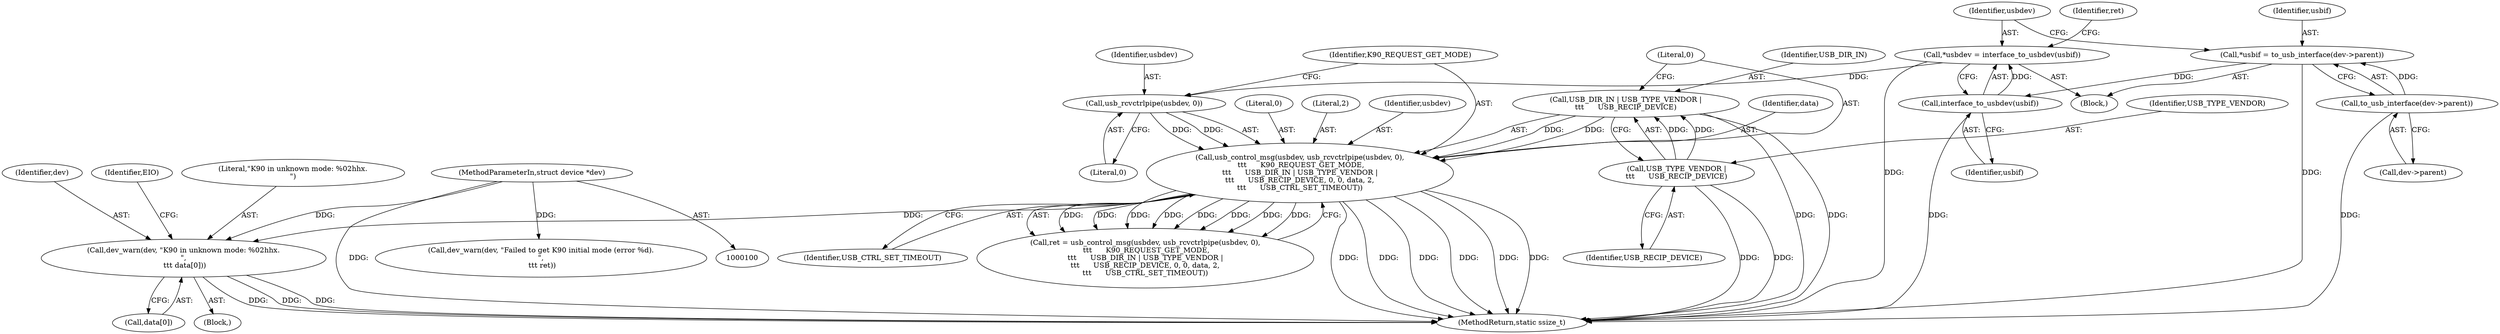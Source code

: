 digraph "0_linux_6d104af38b570d37aa32a5803b04c354f8ed513d_1@array" {
"1000166" [label="(Call,dev_warn(dev, \"K90 in unknown mode: %02hhx.\n\",\n \t\t\t data[0]))"];
"1000101" [label="(MethodParameterIn,struct device *dev)"];
"1000122" [label="(Call,usb_control_msg(usbdev, usb_rcvctrlpipe(usbdev, 0),\n \t\t\t      K90_REQUEST_GET_MODE,\n\t\t\t      USB_DIR_IN | USB_TYPE_VENDOR |\n\t\t\t      USB_RECIP_DEVICE, 0, 0, data, 2,\n\t\t\t      USB_CTRL_SET_TIMEOUT))"];
"1000124" [label="(Call,usb_rcvctrlpipe(usbdev, 0))"];
"1000114" [label="(Call,*usbdev = interface_to_usbdev(usbif))"];
"1000116" [label="(Call,interface_to_usbdev(usbif))"];
"1000107" [label="(Call,*usbif = to_usb_interface(dev->parent))"];
"1000109" [label="(Call,to_usb_interface(dev->parent))"];
"1000128" [label="(Call,USB_DIR_IN | USB_TYPE_VENDOR |\n\t\t\t      USB_RECIP_DEVICE)"];
"1000130" [label="(Call,USB_TYPE_VENDOR |\n\t\t\t      USB_RECIP_DEVICE)"];
"1000114" [label="(Call,*usbdev = interface_to_usbdev(usbif))"];
"1000169" [label="(Call,data[0])"];
"1000137" [label="(Identifier,USB_CTRL_SET_TIMEOUT)"];
"1000166" [label="(Call,dev_warn(dev, \"K90 in unknown mode: %02hhx.\n\",\n \t\t\t data[0]))"];
"1000134" [label="(Literal,0)"];
"1000136" [label="(Literal,2)"];
"1000143" [label="(Call,dev_warn(dev, \"Failed to get K90 initial mode (error %d).\n\",\n \t\t\t ret))"];
"1000167" [label="(Identifier,dev)"];
"1000123" [label="(Identifier,usbdev)"];
"1000125" [label="(Identifier,usbdev)"];
"1000117" [label="(Identifier,usbif)"];
"1000104" [label="(Block,)"];
"1000107" [label="(Call,*usbif = to_usb_interface(dev->parent))"];
"1000133" [label="(Literal,0)"];
"1000174" [label="(Identifier,EIO)"];
"1000116" [label="(Call,interface_to_usbdev(usbif))"];
"1000132" [label="(Identifier,USB_RECIP_DEVICE)"];
"1000120" [label="(Call,ret = usb_control_msg(usbdev, usb_rcvctrlpipe(usbdev, 0),\n \t\t\t      K90_REQUEST_GET_MODE,\n\t\t\t      USB_DIR_IN | USB_TYPE_VENDOR |\n\t\t\t      USB_RECIP_DEVICE, 0, 0, data, 2,\n\t\t\t      USB_CTRL_SET_TIMEOUT))"];
"1000101" [label="(MethodParameterIn,struct device *dev)"];
"1000127" [label="(Identifier,K90_REQUEST_GET_MODE)"];
"1000181" [label="(MethodReturn,static ssize_t)"];
"1000115" [label="(Identifier,usbdev)"];
"1000124" [label="(Call,usb_rcvctrlpipe(usbdev, 0))"];
"1000131" [label="(Identifier,USB_TYPE_VENDOR)"];
"1000110" [label="(Call,dev->parent)"];
"1000108" [label="(Identifier,usbif)"];
"1000135" [label="(Identifier,data)"];
"1000121" [label="(Identifier,ret)"];
"1000168" [label="(Literal,\"K90 in unknown mode: %02hhx.\n\")"];
"1000129" [label="(Identifier,USB_DIR_IN)"];
"1000122" [label="(Call,usb_control_msg(usbdev, usb_rcvctrlpipe(usbdev, 0),\n \t\t\t      K90_REQUEST_GET_MODE,\n\t\t\t      USB_DIR_IN | USB_TYPE_VENDOR |\n\t\t\t      USB_RECIP_DEVICE, 0, 0, data, 2,\n\t\t\t      USB_CTRL_SET_TIMEOUT))"];
"1000126" [label="(Literal,0)"];
"1000109" [label="(Call,to_usb_interface(dev->parent))"];
"1000154" [label="(Block,)"];
"1000130" [label="(Call,USB_TYPE_VENDOR |\n\t\t\t      USB_RECIP_DEVICE)"];
"1000128" [label="(Call,USB_DIR_IN | USB_TYPE_VENDOR |\n\t\t\t      USB_RECIP_DEVICE)"];
"1000166" -> "1000154"  [label="AST: "];
"1000166" -> "1000169"  [label="CFG: "];
"1000167" -> "1000166"  [label="AST: "];
"1000168" -> "1000166"  [label="AST: "];
"1000169" -> "1000166"  [label="AST: "];
"1000174" -> "1000166"  [label="CFG: "];
"1000166" -> "1000181"  [label="DDG: "];
"1000166" -> "1000181"  [label="DDG: "];
"1000166" -> "1000181"  [label="DDG: "];
"1000101" -> "1000166"  [label="DDG: "];
"1000122" -> "1000166"  [label="DDG: "];
"1000101" -> "1000100"  [label="AST: "];
"1000101" -> "1000181"  [label="DDG: "];
"1000101" -> "1000143"  [label="DDG: "];
"1000122" -> "1000120"  [label="AST: "];
"1000122" -> "1000137"  [label="CFG: "];
"1000123" -> "1000122"  [label="AST: "];
"1000124" -> "1000122"  [label="AST: "];
"1000127" -> "1000122"  [label="AST: "];
"1000128" -> "1000122"  [label="AST: "];
"1000133" -> "1000122"  [label="AST: "];
"1000134" -> "1000122"  [label="AST: "];
"1000135" -> "1000122"  [label="AST: "];
"1000136" -> "1000122"  [label="AST: "];
"1000137" -> "1000122"  [label="AST: "];
"1000120" -> "1000122"  [label="CFG: "];
"1000122" -> "1000181"  [label="DDG: "];
"1000122" -> "1000181"  [label="DDG: "];
"1000122" -> "1000181"  [label="DDG: "];
"1000122" -> "1000181"  [label="DDG: "];
"1000122" -> "1000181"  [label="DDG: "];
"1000122" -> "1000181"  [label="DDG: "];
"1000122" -> "1000120"  [label="DDG: "];
"1000122" -> "1000120"  [label="DDG: "];
"1000122" -> "1000120"  [label="DDG: "];
"1000122" -> "1000120"  [label="DDG: "];
"1000122" -> "1000120"  [label="DDG: "];
"1000122" -> "1000120"  [label="DDG: "];
"1000122" -> "1000120"  [label="DDG: "];
"1000122" -> "1000120"  [label="DDG: "];
"1000124" -> "1000122"  [label="DDG: "];
"1000124" -> "1000122"  [label="DDG: "];
"1000128" -> "1000122"  [label="DDG: "];
"1000128" -> "1000122"  [label="DDG: "];
"1000124" -> "1000126"  [label="CFG: "];
"1000125" -> "1000124"  [label="AST: "];
"1000126" -> "1000124"  [label="AST: "];
"1000127" -> "1000124"  [label="CFG: "];
"1000114" -> "1000124"  [label="DDG: "];
"1000114" -> "1000104"  [label="AST: "];
"1000114" -> "1000116"  [label="CFG: "];
"1000115" -> "1000114"  [label="AST: "];
"1000116" -> "1000114"  [label="AST: "];
"1000121" -> "1000114"  [label="CFG: "];
"1000114" -> "1000181"  [label="DDG: "];
"1000116" -> "1000114"  [label="DDG: "];
"1000116" -> "1000117"  [label="CFG: "];
"1000117" -> "1000116"  [label="AST: "];
"1000116" -> "1000181"  [label="DDG: "];
"1000107" -> "1000116"  [label="DDG: "];
"1000107" -> "1000104"  [label="AST: "];
"1000107" -> "1000109"  [label="CFG: "];
"1000108" -> "1000107"  [label="AST: "];
"1000109" -> "1000107"  [label="AST: "];
"1000115" -> "1000107"  [label="CFG: "];
"1000107" -> "1000181"  [label="DDG: "];
"1000109" -> "1000107"  [label="DDG: "];
"1000109" -> "1000110"  [label="CFG: "];
"1000110" -> "1000109"  [label="AST: "];
"1000109" -> "1000181"  [label="DDG: "];
"1000128" -> "1000130"  [label="CFG: "];
"1000129" -> "1000128"  [label="AST: "];
"1000130" -> "1000128"  [label="AST: "];
"1000133" -> "1000128"  [label="CFG: "];
"1000128" -> "1000181"  [label="DDG: "];
"1000128" -> "1000181"  [label="DDG: "];
"1000130" -> "1000128"  [label="DDG: "];
"1000130" -> "1000128"  [label="DDG: "];
"1000130" -> "1000132"  [label="CFG: "];
"1000131" -> "1000130"  [label="AST: "];
"1000132" -> "1000130"  [label="AST: "];
"1000130" -> "1000181"  [label="DDG: "];
"1000130" -> "1000181"  [label="DDG: "];
}
